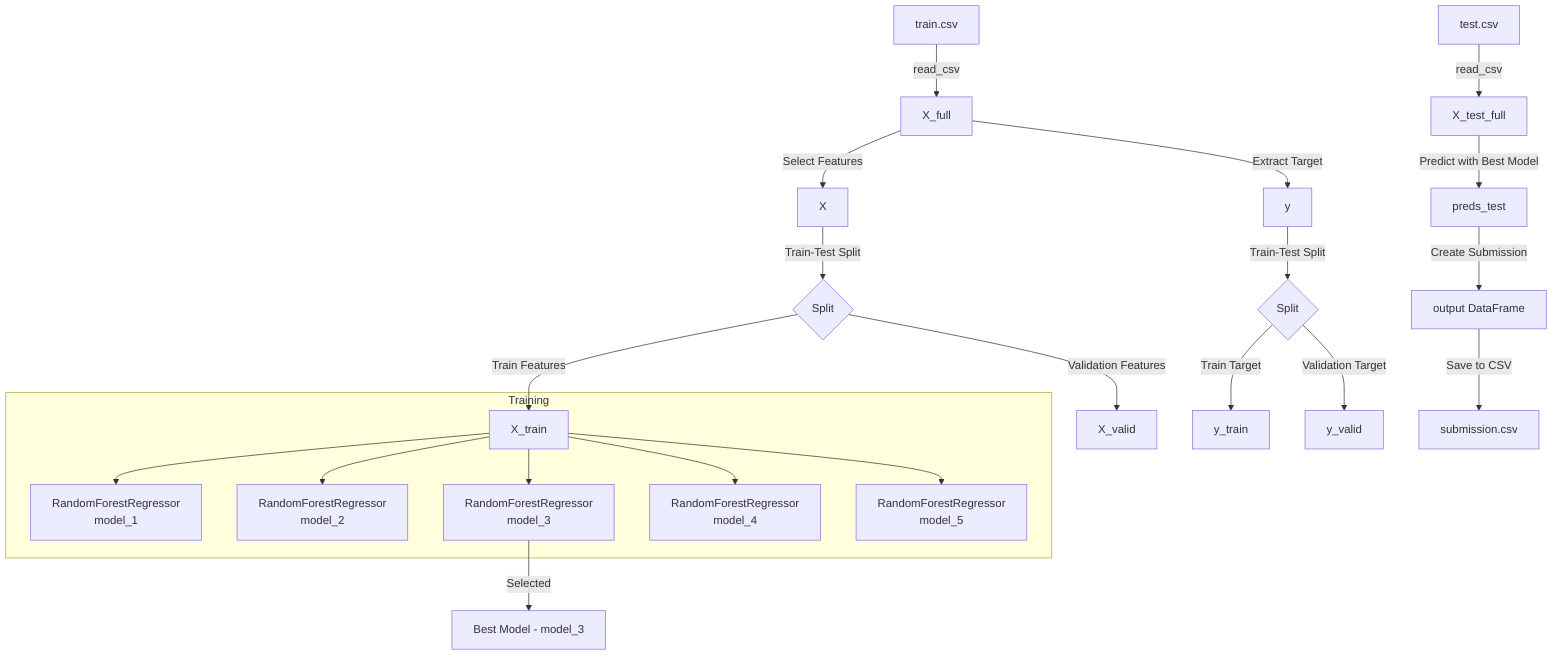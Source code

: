 %% Workflow for data science project based on Jupyter Notebook analysis
flowchart TD
  
  %% Data Sources
  A["train.csv"] -->|read_csv| B["X_full"]
  A1["test.csv"] -->|read_csv| B1["X_test_full"]
  
  %% Data Preparation
  B["X_full"] -->|Select Features| C["X"]
  C["X"] -->|Train-Test Split| D{"Split"}
  D -->|Train Features| E["X_train"]
  D -->|Validation Features| F["X_valid"]
  B -->|Extract Target| G["y"]
  G["y"] -->|Train-Test Split| H{"Split"}
  H -->|Train Target| I["y_train"]
  H -->|Validation Target| J["y_valid"]
  
  %% Model Training
  subgraph Training
    E --> K1["RandomForestRegressor\nmodel_1"]
    E --> K2["RandomForestRegressor\nmodel_2"]
    E --> K3["RandomForestRegressor\nmodel_3"]
    E --> K4["RandomForestRegressor\nmodel_4"]
    E --> K5["RandomForestRegressor\nmodel_5"]
  end
  
  %% Best Model Selection
  K3 -->|Selected| M["Best Model - model_3"]
  
  %% Prediction
  B1["X_test_full"] -->|Predict with Best Model| N["preds_test"]
  
  %% Output
  N["preds_test"] -->|Create Submission| O["output DataFrame"]
  O -->|Save to CSV| P["submission.csv"]